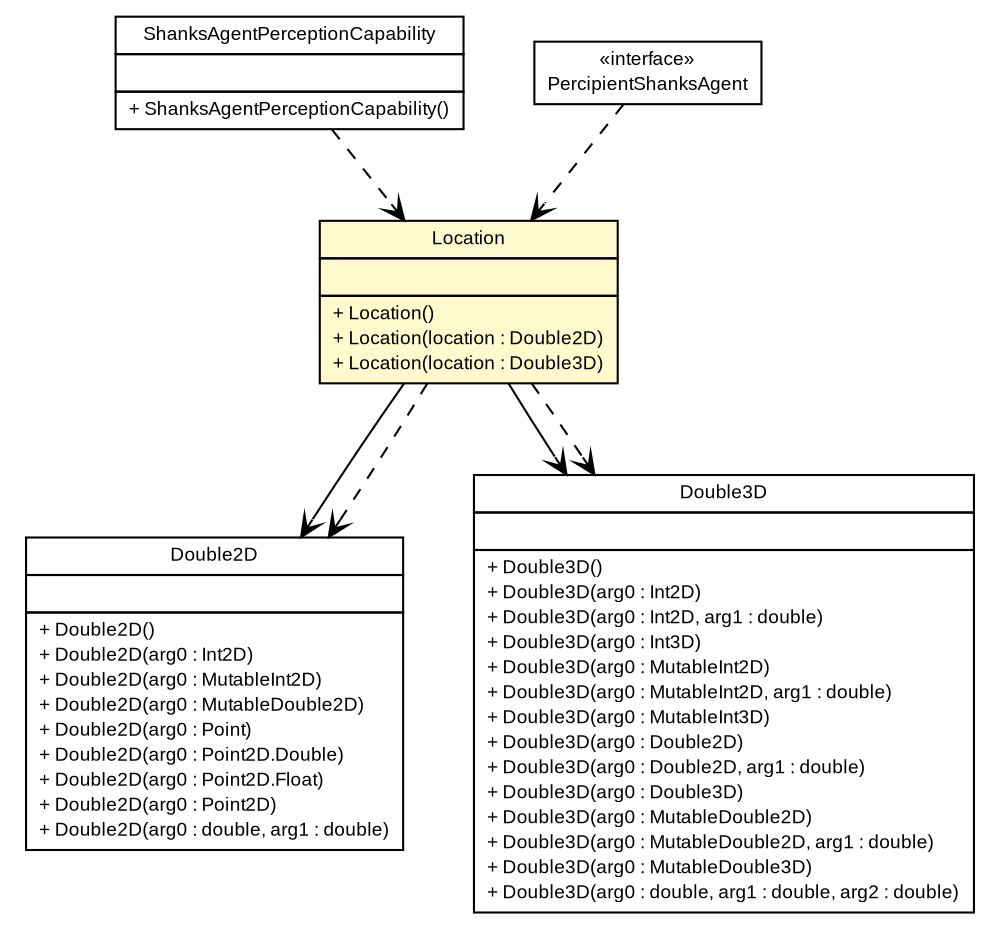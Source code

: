 #!/usr/local/bin/dot
#
# Class diagram 
# Generated by UMLGraph version 5.1 (http://www.umlgraph.org/)
#

digraph G {
	edge [fontname="arial",fontsize=10,labelfontname="arial",labelfontsize=10];
	node [fontname="arial",fontsize=10,shape=plaintext];
	nodesep=0.25;
	ranksep=0.5;
	// es.upm.dit.gsi.shanks.agent.capability.movement.Location
	c2995 [label=<<table title="es.upm.dit.gsi.shanks.agent.capability.movement.Location" border="0" cellborder="1" cellspacing="0" cellpadding="2" port="p" bgcolor="lemonChiffon" href="./Location.html">
		<tr><td><table border="0" cellspacing="0" cellpadding="1">
<tr><td align="center" balign="center"> Location </td></tr>
		</table></td></tr>
		<tr><td><table border="0" cellspacing="0" cellpadding="1">
<tr><td align="left" balign="left">  </td></tr>
		</table></td></tr>
		<tr><td><table border="0" cellspacing="0" cellpadding="1">
<tr><td align="left" balign="left"> + Location() </td></tr>
<tr><td align="left" balign="left"> + Location(location : Double2D) </td></tr>
<tr><td align="left" balign="left"> + Location(location : Double3D) </td></tr>
		</table></td></tr>
		</table>>, fontname="arial", fontcolor="black", fontsize=9.0];
	// es.upm.dit.gsi.shanks.agent.capability.perception.ShanksAgentPerceptionCapability
	c2996 [label=<<table title="es.upm.dit.gsi.shanks.agent.capability.perception.ShanksAgentPerceptionCapability" border="0" cellborder="1" cellspacing="0" cellpadding="2" port="p" href="../perception/ShanksAgentPerceptionCapability.html">
		<tr><td><table border="0" cellspacing="0" cellpadding="1">
<tr><td align="center" balign="center"> ShanksAgentPerceptionCapability </td></tr>
		</table></td></tr>
		<tr><td><table border="0" cellspacing="0" cellpadding="1">
<tr><td align="left" balign="left">  </td></tr>
		</table></td></tr>
		<tr><td><table border="0" cellspacing="0" cellpadding="1">
<tr><td align="left" balign="left"> + ShanksAgentPerceptionCapability() </td></tr>
		</table></td></tr>
		</table>>, fontname="arial", fontcolor="black", fontsize=9.0];
	// es.upm.dit.gsi.shanks.agent.capability.perception.PercipientShanksAgent
	c2997 [label=<<table title="es.upm.dit.gsi.shanks.agent.capability.perception.PercipientShanksAgent" border="0" cellborder="1" cellspacing="0" cellpadding="2" port="p" href="../perception/PercipientShanksAgent.html">
		<tr><td><table border="0" cellspacing="0" cellpadding="1">
<tr><td align="center" balign="center"> &#171;interface&#187; </td></tr>
<tr><td align="center" balign="center"> PercipientShanksAgent </td></tr>
		</table></td></tr>
		</table>>, fontname="arial", fontcolor="black", fontsize=9.0];
	// es.upm.dit.gsi.shanks.agent.capability.movement.Location NAVASSOC sim.util.Double2D
	c2995:p -> c3063:p [taillabel="", label="", headlabel="", fontname="arial", fontcolor="black", fontsize=10.0, color="black", arrowhead=open];
	// es.upm.dit.gsi.shanks.agent.capability.movement.Location NAVASSOC sim.util.Double3D
	c2995:p -> c3064:p [taillabel="", label="", headlabel="", fontname="arial", fontcolor="black", fontsize=10.0, color="black", arrowhead=open];
	// es.upm.dit.gsi.shanks.agent.capability.movement.Location DEPEND sim.util.Double2D
	c2995:p -> c3063:p [taillabel="", label="", headlabel="", fontname="arial", fontcolor="black", fontsize=10.0, color="black", arrowhead=open, style=dashed];
	// es.upm.dit.gsi.shanks.agent.capability.movement.Location DEPEND sim.util.Double3D
	c2995:p -> c3064:p [taillabel="", label="", headlabel="", fontname="arial", fontcolor="black", fontsize=10.0, color="black", arrowhead=open, style=dashed];
	// es.upm.dit.gsi.shanks.agent.capability.perception.ShanksAgentPerceptionCapability DEPEND es.upm.dit.gsi.shanks.agent.capability.movement.Location
	c2996:p -> c2995:p [taillabel="", label="", headlabel="", fontname="arial", fontcolor="black", fontsize=10.0, color="black", arrowhead=open, style=dashed];
	// es.upm.dit.gsi.shanks.agent.capability.perception.PercipientShanksAgent DEPEND es.upm.dit.gsi.shanks.agent.capability.movement.Location
	c2997:p -> c2995:p [taillabel="", label="", headlabel="", fontname="arial", fontcolor="black", fontsize=10.0, color="black", arrowhead=open, style=dashed];
	// sim.util.Double2D
	c3063 [label=<<table title="sim.util.Double2D" border="0" cellborder="1" cellspacing="0" cellpadding="2" port="p" href="http://java.sun.com/j2se/1.4.2/docs/api/sim/util/Double2D.html">
		<tr><td><table border="0" cellspacing="0" cellpadding="1">
<tr><td align="center" balign="center"> Double2D </td></tr>
		</table></td></tr>
		<tr><td><table border="0" cellspacing="0" cellpadding="1">
<tr><td align="left" balign="left">  </td></tr>
		</table></td></tr>
		<tr><td><table border="0" cellspacing="0" cellpadding="1">
<tr><td align="left" balign="left"> + Double2D() </td></tr>
<tr><td align="left" balign="left"> + Double2D(arg0 : Int2D) </td></tr>
<tr><td align="left" balign="left"> + Double2D(arg0 : MutableInt2D) </td></tr>
<tr><td align="left" balign="left"> + Double2D(arg0 : MutableDouble2D) </td></tr>
<tr><td align="left" balign="left"> + Double2D(arg0 : Point) </td></tr>
<tr><td align="left" balign="left"> + Double2D(arg0 : Point2D.Double) </td></tr>
<tr><td align="left" balign="left"> + Double2D(arg0 : Point2D.Float) </td></tr>
<tr><td align="left" balign="left"> + Double2D(arg0 : Point2D) </td></tr>
<tr><td align="left" balign="left"> + Double2D(arg0 : double, arg1 : double) </td></tr>
		</table></td></tr>
		</table>>, fontname="arial", fontcolor="black", fontsize=9.0];
	// sim.util.Double3D
	c3064 [label=<<table title="sim.util.Double3D" border="0" cellborder="1" cellspacing="0" cellpadding="2" port="p" href="http://java.sun.com/j2se/1.4.2/docs/api/sim/util/Double3D.html">
		<tr><td><table border="0" cellspacing="0" cellpadding="1">
<tr><td align="center" balign="center"> Double3D </td></tr>
		</table></td></tr>
		<tr><td><table border="0" cellspacing="0" cellpadding="1">
<tr><td align="left" balign="left">  </td></tr>
		</table></td></tr>
		<tr><td><table border="0" cellspacing="0" cellpadding="1">
<tr><td align="left" balign="left"> + Double3D() </td></tr>
<tr><td align="left" balign="left"> + Double3D(arg0 : Int2D) </td></tr>
<tr><td align="left" balign="left"> + Double3D(arg0 : Int2D, arg1 : double) </td></tr>
<tr><td align="left" balign="left"> + Double3D(arg0 : Int3D) </td></tr>
<tr><td align="left" balign="left"> + Double3D(arg0 : MutableInt2D) </td></tr>
<tr><td align="left" balign="left"> + Double3D(arg0 : MutableInt2D, arg1 : double) </td></tr>
<tr><td align="left" balign="left"> + Double3D(arg0 : MutableInt3D) </td></tr>
<tr><td align="left" balign="left"> + Double3D(arg0 : Double2D) </td></tr>
<tr><td align="left" balign="left"> + Double3D(arg0 : Double2D, arg1 : double) </td></tr>
<tr><td align="left" balign="left"> + Double3D(arg0 : Double3D) </td></tr>
<tr><td align="left" balign="left"> + Double3D(arg0 : MutableDouble2D) </td></tr>
<tr><td align="left" balign="left"> + Double3D(arg0 : MutableDouble2D, arg1 : double) </td></tr>
<tr><td align="left" balign="left"> + Double3D(arg0 : MutableDouble3D) </td></tr>
<tr><td align="left" balign="left"> + Double3D(arg0 : double, arg1 : double, arg2 : double) </td></tr>
		</table></td></tr>
		</table>>, fontname="arial", fontcolor="black", fontsize=9.0];
}

